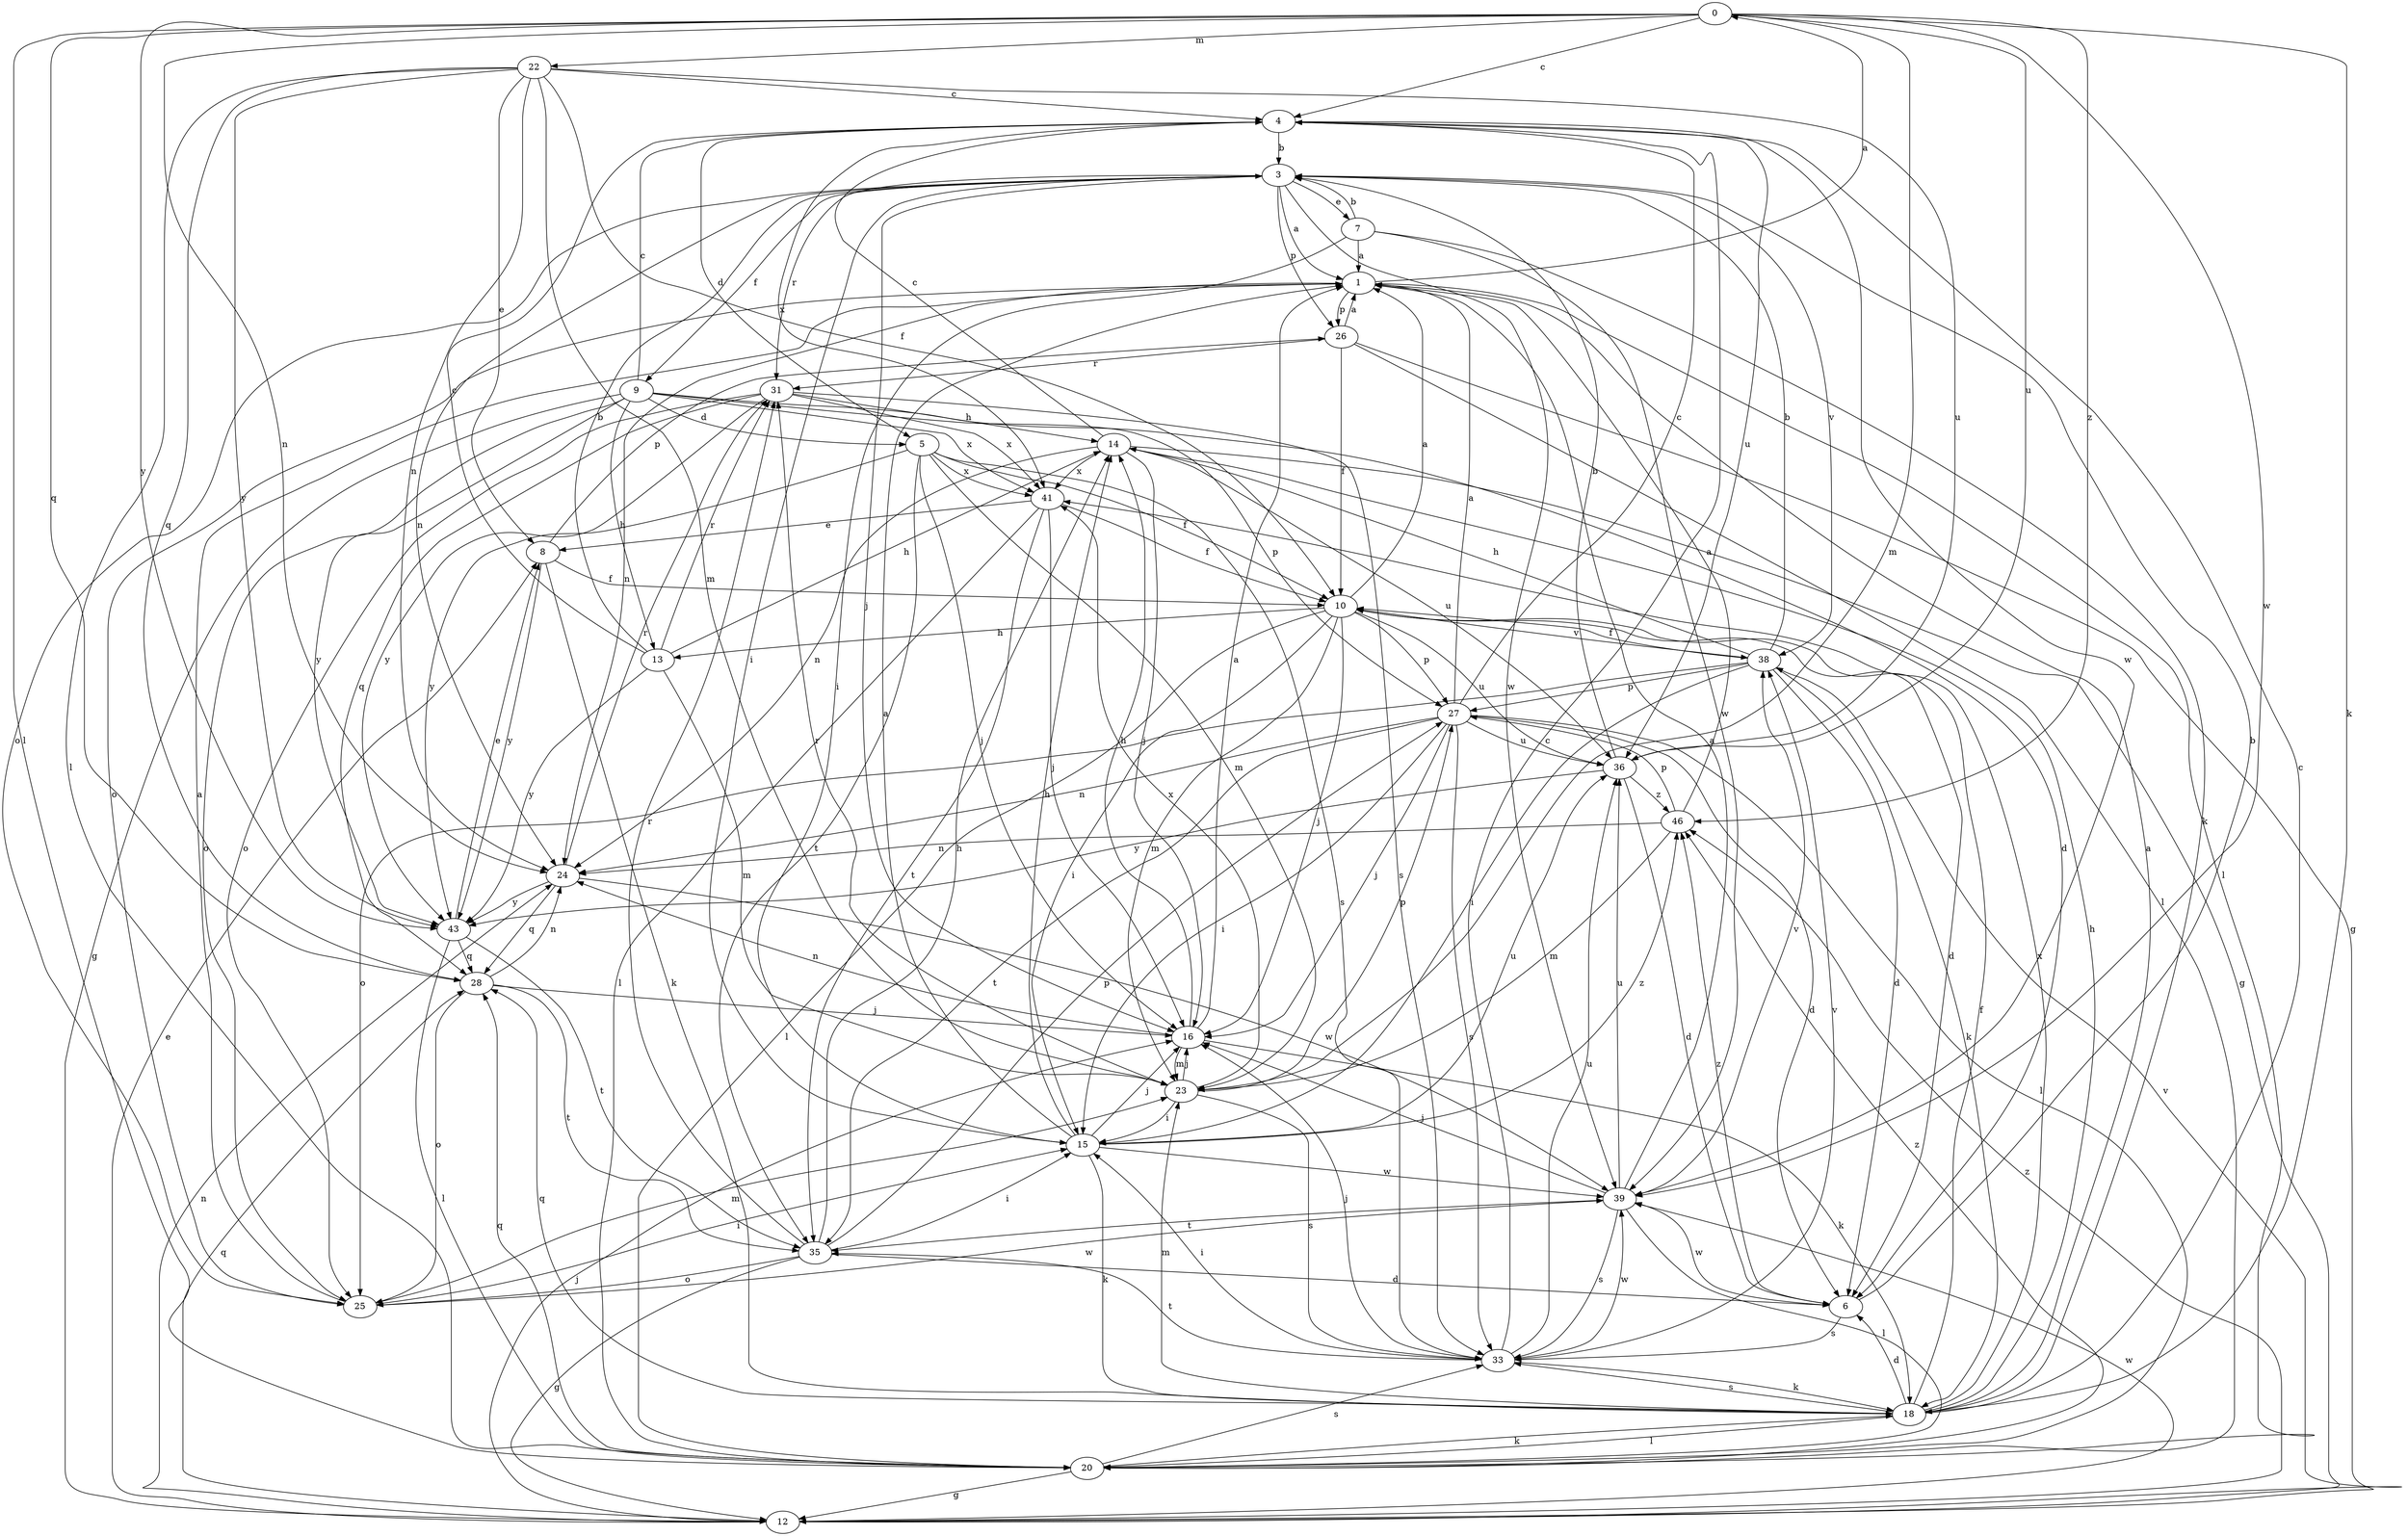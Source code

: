 strict digraph  {
0;
1;
3;
4;
5;
6;
7;
8;
9;
10;
12;
13;
14;
15;
16;
18;
20;
22;
23;
24;
25;
26;
27;
28;
31;
33;
35;
36;
38;
39;
41;
43;
46;
0 -> 4  [label=c];
0 -> 18  [label=k];
0 -> 20  [label=l];
0 -> 22  [label=m];
0 -> 23  [label=m];
0 -> 24  [label=n];
0 -> 28  [label=q];
0 -> 36  [label=u];
0 -> 39  [label=w];
0 -> 43  [label=y];
0 -> 46  [label=z];
1 -> 0  [label=a];
1 -> 20  [label=l];
1 -> 24  [label=n];
1 -> 25  [label=o];
1 -> 26  [label=p];
3 -> 1  [label=a];
3 -> 7  [label=e];
3 -> 9  [label=f];
3 -> 15  [label=i];
3 -> 16  [label=j];
3 -> 24  [label=n];
3 -> 25  [label=o];
3 -> 26  [label=p];
3 -> 31  [label=r];
3 -> 38  [label=v];
3 -> 39  [label=w];
4 -> 3  [label=b];
4 -> 5  [label=d];
4 -> 36  [label=u];
4 -> 39  [label=w];
4 -> 41  [label=x];
5 -> 10  [label=f];
5 -> 16  [label=j];
5 -> 23  [label=m];
5 -> 33  [label=s];
5 -> 35  [label=t];
5 -> 41  [label=x];
5 -> 43  [label=y];
6 -> 3  [label=b];
6 -> 33  [label=s];
6 -> 39  [label=w];
6 -> 46  [label=z];
7 -> 1  [label=a];
7 -> 3  [label=b];
7 -> 15  [label=i];
7 -> 18  [label=k];
7 -> 39  [label=w];
8 -> 10  [label=f];
8 -> 18  [label=k];
8 -> 26  [label=p];
8 -> 43  [label=y];
9 -> 4  [label=c];
9 -> 5  [label=d];
9 -> 6  [label=d];
9 -> 12  [label=g];
9 -> 13  [label=h];
9 -> 25  [label=o];
9 -> 27  [label=p];
9 -> 41  [label=x];
9 -> 43  [label=y];
10 -> 1  [label=a];
10 -> 6  [label=d];
10 -> 13  [label=h];
10 -> 15  [label=i];
10 -> 16  [label=j];
10 -> 20  [label=l];
10 -> 23  [label=m];
10 -> 27  [label=p];
10 -> 36  [label=u];
10 -> 38  [label=v];
12 -> 8  [label=e];
12 -> 16  [label=j];
12 -> 24  [label=n];
12 -> 28  [label=q];
12 -> 38  [label=v];
12 -> 39  [label=w];
12 -> 46  [label=z];
13 -> 3  [label=b];
13 -> 4  [label=c];
13 -> 14  [label=h];
13 -> 23  [label=m];
13 -> 31  [label=r];
13 -> 43  [label=y];
14 -> 4  [label=c];
14 -> 12  [label=g];
14 -> 16  [label=j];
14 -> 24  [label=n];
14 -> 36  [label=u];
14 -> 41  [label=x];
15 -> 1  [label=a];
15 -> 14  [label=h];
15 -> 16  [label=j];
15 -> 18  [label=k];
15 -> 36  [label=u];
15 -> 39  [label=w];
15 -> 46  [label=z];
16 -> 1  [label=a];
16 -> 14  [label=h];
16 -> 18  [label=k];
16 -> 23  [label=m];
16 -> 24  [label=n];
18 -> 1  [label=a];
18 -> 4  [label=c];
18 -> 6  [label=d];
18 -> 10  [label=f];
18 -> 14  [label=h];
18 -> 20  [label=l];
18 -> 23  [label=m];
18 -> 28  [label=q];
18 -> 33  [label=s];
18 -> 41  [label=x];
20 -> 12  [label=g];
20 -> 18  [label=k];
20 -> 28  [label=q];
20 -> 33  [label=s];
20 -> 46  [label=z];
22 -> 4  [label=c];
22 -> 8  [label=e];
22 -> 10  [label=f];
22 -> 20  [label=l];
22 -> 23  [label=m];
22 -> 24  [label=n];
22 -> 28  [label=q];
22 -> 36  [label=u];
22 -> 43  [label=y];
23 -> 15  [label=i];
23 -> 16  [label=j];
23 -> 27  [label=p];
23 -> 31  [label=r];
23 -> 33  [label=s];
23 -> 41  [label=x];
24 -> 28  [label=q];
24 -> 31  [label=r];
24 -> 39  [label=w];
24 -> 43  [label=y];
25 -> 1  [label=a];
25 -> 15  [label=i];
25 -> 23  [label=m];
25 -> 39  [label=w];
26 -> 1  [label=a];
26 -> 10  [label=f];
26 -> 12  [label=g];
26 -> 20  [label=l];
26 -> 31  [label=r];
27 -> 1  [label=a];
27 -> 4  [label=c];
27 -> 6  [label=d];
27 -> 15  [label=i];
27 -> 16  [label=j];
27 -> 20  [label=l];
27 -> 24  [label=n];
27 -> 33  [label=s];
27 -> 35  [label=t];
27 -> 36  [label=u];
28 -> 16  [label=j];
28 -> 24  [label=n];
28 -> 25  [label=o];
28 -> 35  [label=t];
31 -> 14  [label=h];
31 -> 25  [label=o];
31 -> 28  [label=q];
31 -> 33  [label=s];
31 -> 41  [label=x];
31 -> 43  [label=y];
33 -> 4  [label=c];
33 -> 15  [label=i];
33 -> 16  [label=j];
33 -> 18  [label=k];
33 -> 35  [label=t];
33 -> 36  [label=u];
33 -> 38  [label=v];
33 -> 39  [label=w];
35 -> 6  [label=d];
35 -> 12  [label=g];
35 -> 14  [label=h];
35 -> 15  [label=i];
35 -> 25  [label=o];
35 -> 27  [label=p];
35 -> 31  [label=r];
36 -> 3  [label=b];
36 -> 6  [label=d];
36 -> 43  [label=y];
36 -> 46  [label=z];
38 -> 3  [label=b];
38 -> 6  [label=d];
38 -> 10  [label=f];
38 -> 14  [label=h];
38 -> 15  [label=i];
38 -> 18  [label=k];
38 -> 25  [label=o];
38 -> 27  [label=p];
39 -> 1  [label=a];
39 -> 16  [label=j];
39 -> 20  [label=l];
39 -> 33  [label=s];
39 -> 35  [label=t];
39 -> 36  [label=u];
39 -> 38  [label=v];
41 -> 8  [label=e];
41 -> 10  [label=f];
41 -> 16  [label=j];
41 -> 20  [label=l];
41 -> 35  [label=t];
43 -> 8  [label=e];
43 -> 20  [label=l];
43 -> 28  [label=q];
43 -> 35  [label=t];
46 -> 1  [label=a];
46 -> 23  [label=m];
46 -> 24  [label=n];
46 -> 27  [label=p];
}
